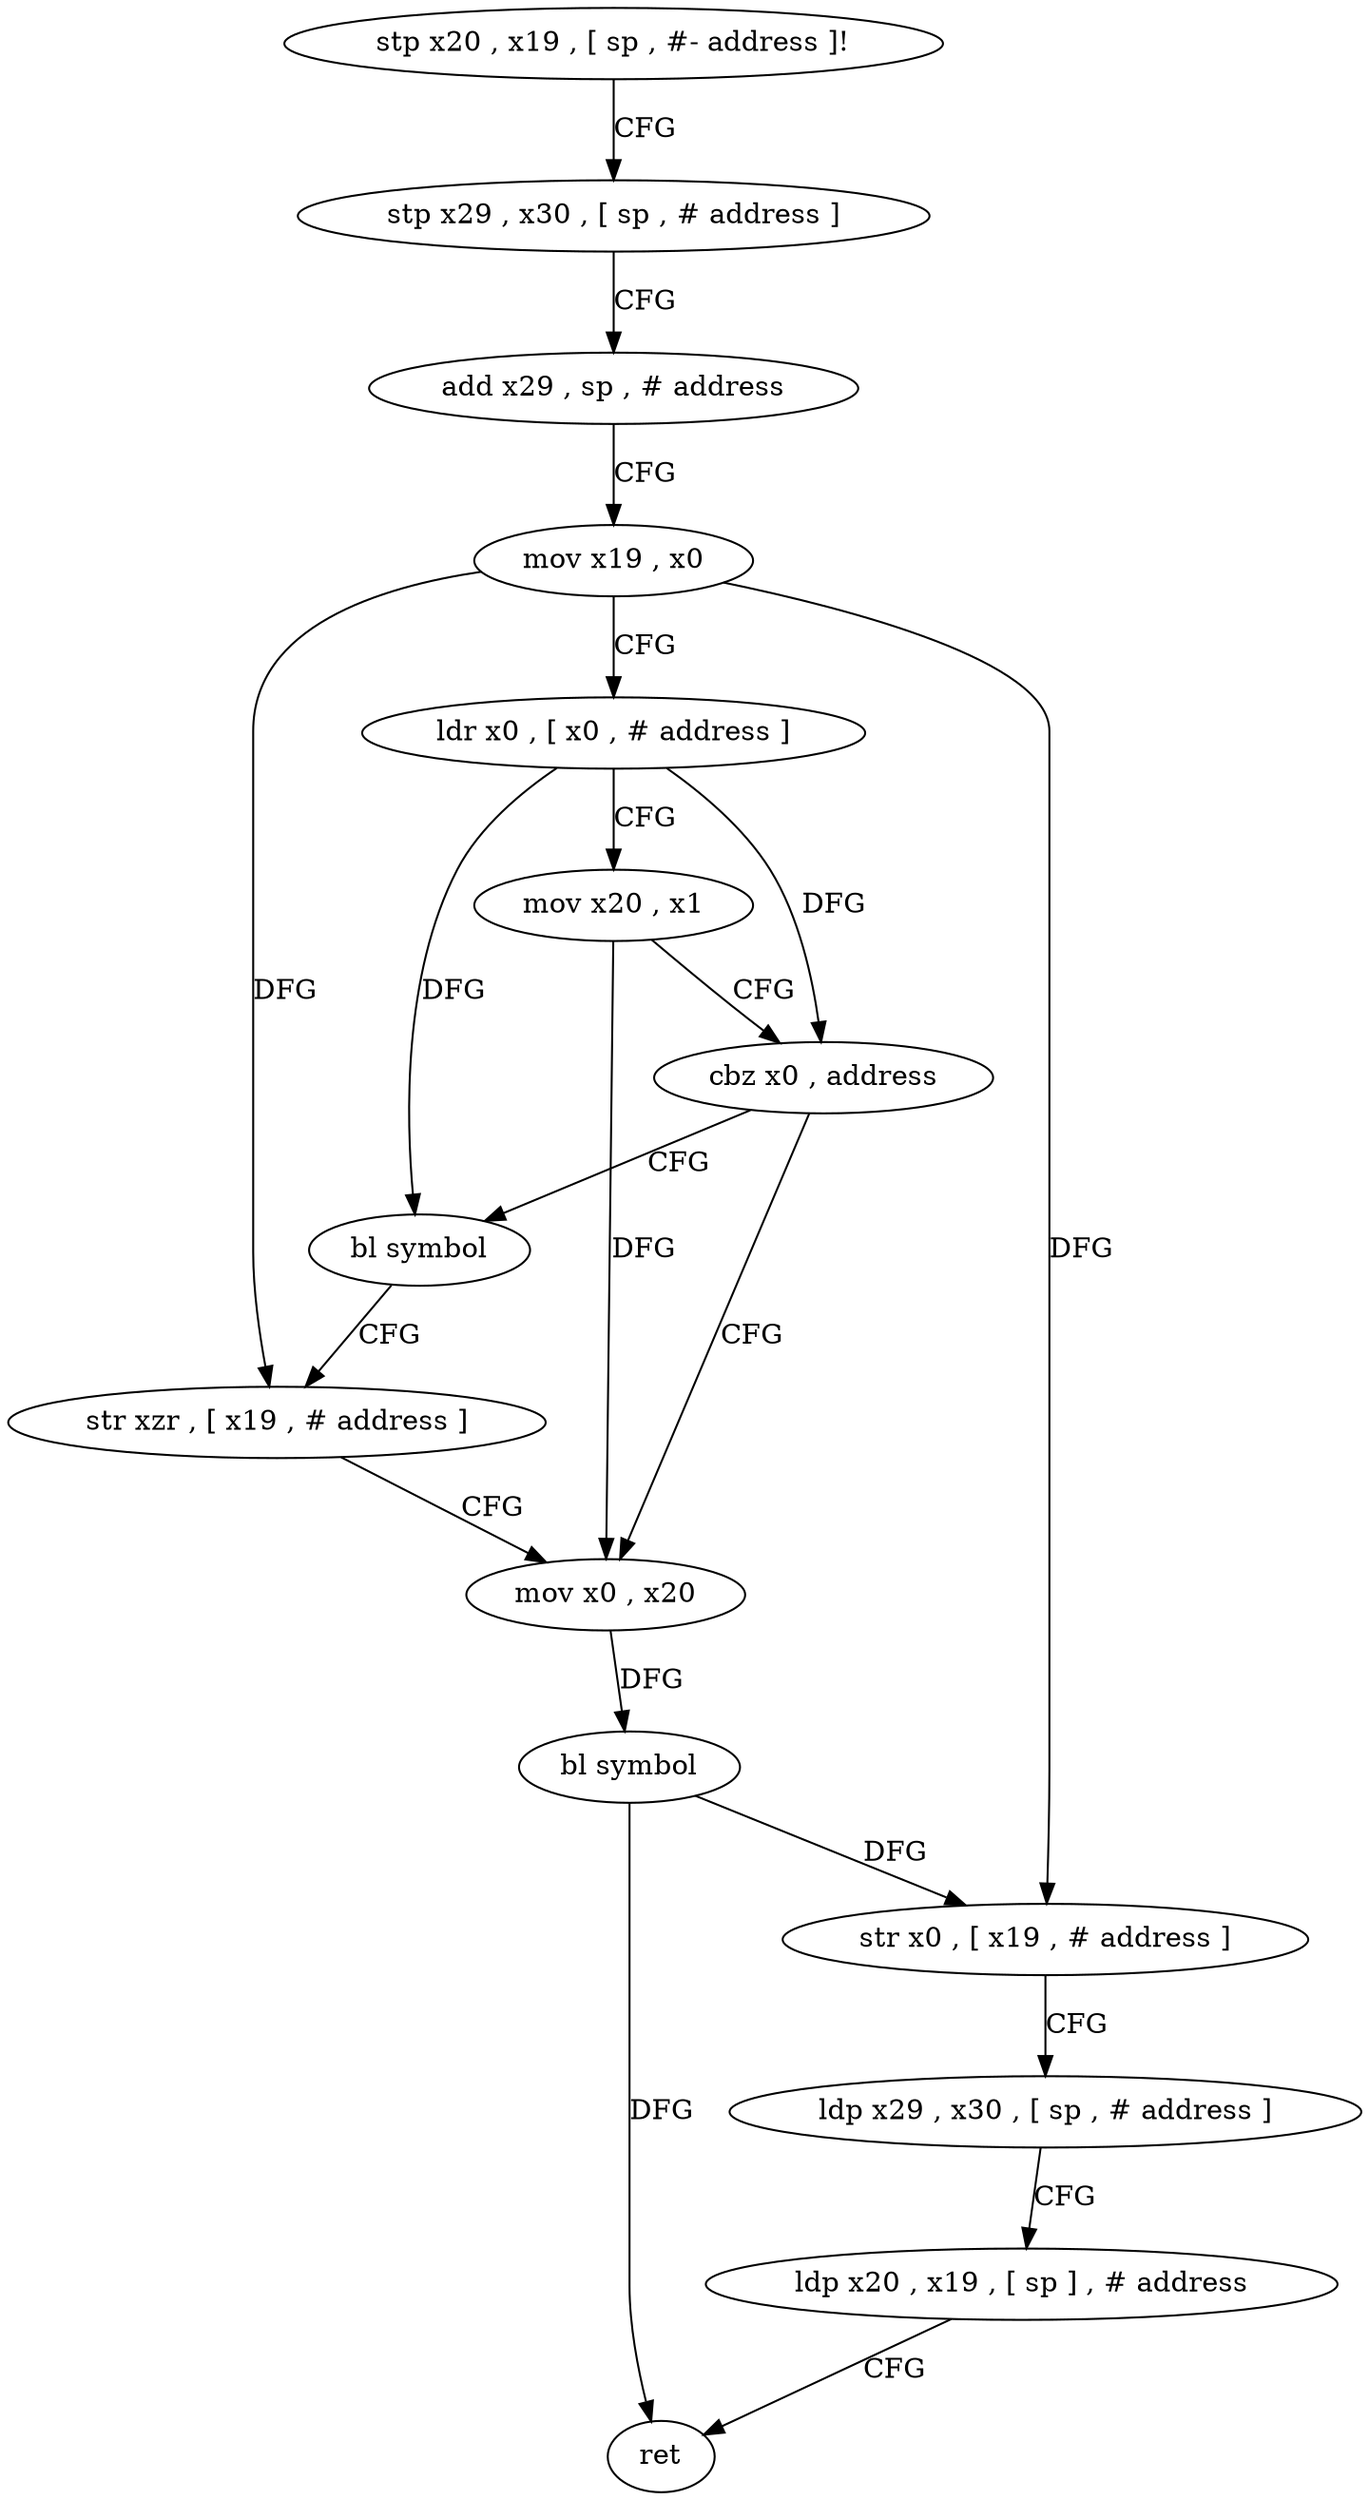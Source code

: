 digraph "func" {
"78668" [label = "stp x20 , x19 , [ sp , #- address ]!" ]
"78672" [label = "stp x29 , x30 , [ sp , # address ]" ]
"78676" [label = "add x29 , sp , # address" ]
"78680" [label = "mov x19 , x0" ]
"78684" [label = "ldr x0 , [ x0 , # address ]" ]
"78688" [label = "mov x20 , x1" ]
"78692" [label = "cbz x0 , address" ]
"78704" [label = "mov x0 , x20" ]
"78696" [label = "bl symbol" ]
"78708" [label = "bl symbol" ]
"78712" [label = "str x0 , [ x19 , # address ]" ]
"78716" [label = "ldp x29 , x30 , [ sp , # address ]" ]
"78720" [label = "ldp x20 , x19 , [ sp ] , # address" ]
"78724" [label = "ret" ]
"78700" [label = "str xzr , [ x19 , # address ]" ]
"78668" -> "78672" [ label = "CFG" ]
"78672" -> "78676" [ label = "CFG" ]
"78676" -> "78680" [ label = "CFG" ]
"78680" -> "78684" [ label = "CFG" ]
"78680" -> "78712" [ label = "DFG" ]
"78680" -> "78700" [ label = "DFG" ]
"78684" -> "78688" [ label = "CFG" ]
"78684" -> "78692" [ label = "DFG" ]
"78684" -> "78696" [ label = "DFG" ]
"78688" -> "78692" [ label = "CFG" ]
"78688" -> "78704" [ label = "DFG" ]
"78692" -> "78704" [ label = "CFG" ]
"78692" -> "78696" [ label = "CFG" ]
"78704" -> "78708" [ label = "DFG" ]
"78696" -> "78700" [ label = "CFG" ]
"78708" -> "78712" [ label = "DFG" ]
"78708" -> "78724" [ label = "DFG" ]
"78712" -> "78716" [ label = "CFG" ]
"78716" -> "78720" [ label = "CFG" ]
"78720" -> "78724" [ label = "CFG" ]
"78700" -> "78704" [ label = "CFG" ]
}

